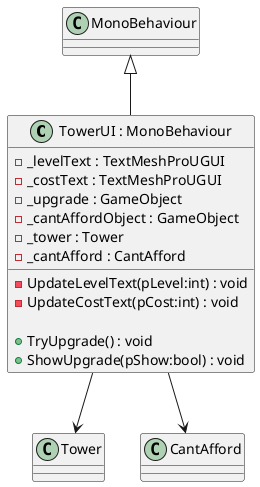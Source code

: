 @startuml
class "TowerUI : MonoBehaviour" as TowerUI {
    - _levelText : TextMeshProUGUI
    - _costText : TextMeshProUGUI
    - _upgrade : GameObject
    - _cantAffordObject : GameObject
    - _tower : Tower
    - _cantAfford : CantAfford
    
    - UpdateLevelText(pLevel:int) : void
    - UpdateCostText(pCost:int) : void
    
    + TryUpgrade() : void
    + ShowUpgrade(pShow:bool) : void
}
MonoBehaviour <|-- TowerUI
TowerUI --> Tower
TowerUI --> CantAfford
@enduml
